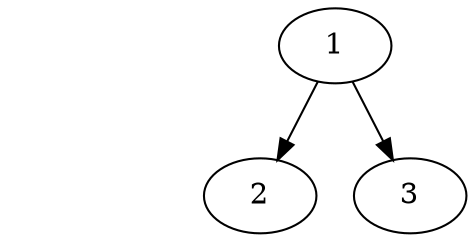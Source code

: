digraph G8 {
	0 [period=500, priority=50, deadline=1000, map=0]
	0 [label="tdg_id=0", style=invis]
	0 [label="maxI=0", style=invis]
	0 [label="maxT=14", style=invis]
	1 [MIET="10.381", MEET="10.381", MAET="10.75", MEM="1", UNIT="MB"]
	2 [MIET="10.98", MEET="10.0", MAET="10.92", MEM="1", UNIT="MB"]
	3 [MIET="10.85", MEET="10.53", MAET="10.66", MEM="1", UNIT="MB"]
	1 -> 2
	1 -> 3
}
